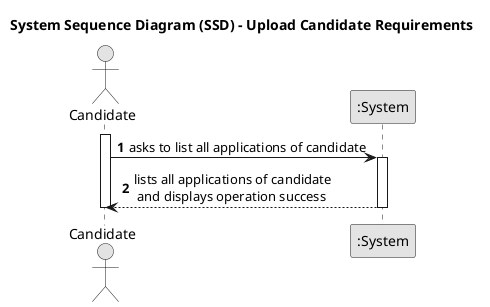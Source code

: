@startuml
skinparam monochrome true
skinparam packageStyle rectangle
skinparam shadowing false

title System Sequence Diagram (SSD) - Upload Candidate Requirements

autonumber

actor Candidate as CA
participant ":System" as System

activate CA

    CA -> System : asks to list all applications of candidate
    activate System

       System --> CA : lists all applications of candidate \n and displays operation success

    deactivate System

deactivate CA

@enduml